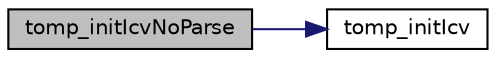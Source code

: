 digraph "tomp_initIcvNoParse"
{
  edge [fontname="Helvetica",fontsize="10",labelfontname="Helvetica",labelfontsize="10"];
  node [fontname="Helvetica",fontsize="10",shape=record];
  rankdir="LR";
  Node1 [label="tomp_initIcvNoParse",height=0.2,width=0.4,color="black", fillcolor="grey75", style="filled", fontcolor="black"];
  Node1 -> Node2 [color="midnightblue",fontsize="10",style="solid",fontname="Helvetica"];
  Node2 [label="tomp_initIcv",height=0.2,width=0.4,color="black", fillcolor="white", style="filled",URL="$tomp__init_8c.html#a4503187106d28aca85285ddcf0b816b7",tooltip="Set icvs for master core&#39;s initial and implicit tasks. "];
}
